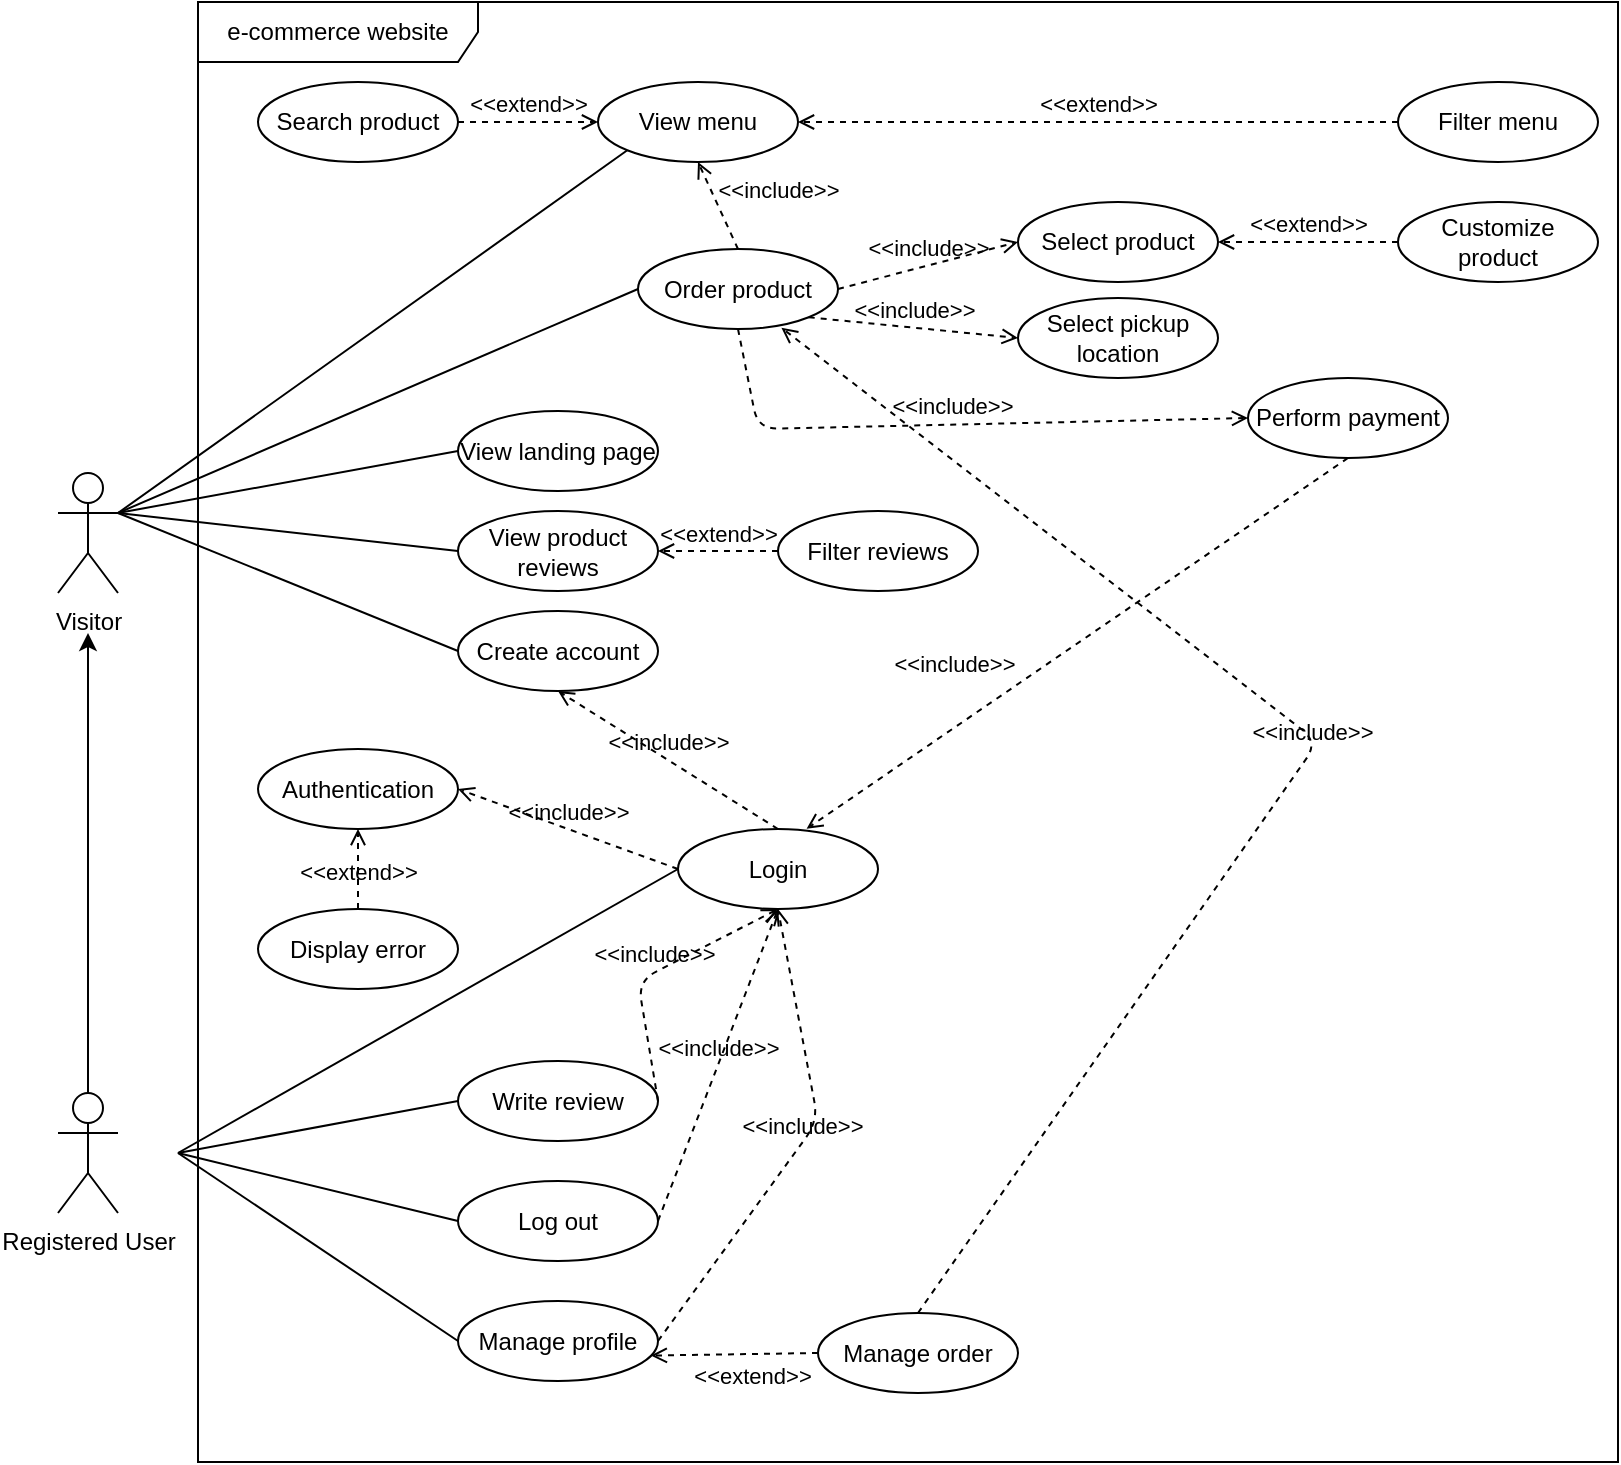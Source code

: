 <mxfile>
    <diagram id="r7dJbAfV3GpIy4L5jjtw" name="Page-1">
        <mxGraphModel dx="1438" dy="673" grid="1" gridSize="10" guides="1" tooltips="1" connect="1" arrows="1" fold="1" page="1" pageScale="1" pageWidth="1169" pageHeight="827" math="0" shadow="0">
            <root>
                <mxCell id="0"/>
                <mxCell id="1" parent="0"/>
                <mxCell id="3" value="Visitor" style="shape=umlActor;verticalLabelPosition=bottom;verticalAlign=top;html=1;" parent="1" vertex="1">
                    <mxGeometry x="200" y="275.5" width="30" height="60" as="geometry"/>
                </mxCell>
                <mxCell id="9" style="edgeStyle=none;html=1;" parent="1" source="4" edge="1">
                    <mxGeometry relative="1" as="geometry">
                        <mxPoint x="215" y="355.5" as="targetPoint"/>
                    </mxGeometry>
                </mxCell>
                <mxCell id="4" value="Registered User" style="shape=umlActor;verticalLabelPosition=bottom;verticalAlign=top;html=1;" parent="1" vertex="1">
                    <mxGeometry x="200" y="585.5" width="30" height="60" as="geometry"/>
                </mxCell>
                <mxCell id="14" value="Manage order" style="ellipse;whiteSpace=wrap;html=1;" vertex="1" parent="1">
                    <mxGeometry x="580" y="695.5" width="100" height="40" as="geometry"/>
                </mxCell>
                <mxCell id="18" value="Write review" style="ellipse;whiteSpace=wrap;html=1;" vertex="1" parent="1">
                    <mxGeometry x="400" y="569.5" width="100" height="40" as="geometry"/>
                </mxCell>
                <mxCell id="23" value="Login" style="ellipse;whiteSpace=wrap;html=1;align=center;" vertex="1" parent="1">
                    <mxGeometry x="510" y="453.5" width="100" height="40" as="geometry"/>
                </mxCell>
                <mxCell id="27" value="Order product" style="ellipse;whiteSpace=wrap;html=1;align=center;" vertex="1" parent="1">
                    <mxGeometry x="490" y="163.5" width="100" height="40" as="geometry"/>
                </mxCell>
                <mxCell id="28" value="" style="endArrow=none;html=1;rounded=0;exitX=0;exitY=0.5;exitDx=0;exitDy=0;" edge="1" parent="1" source="27">
                    <mxGeometry relative="1" as="geometry">
                        <mxPoint x="722.5" y="347" as="sourcePoint"/>
                        <mxPoint x="230" y="295.5" as="targetPoint"/>
                    </mxGeometry>
                </mxCell>
                <mxCell id="29" value="View landing page" style="ellipse;whiteSpace=wrap;html=1;align=center;" vertex="1" parent="1">
                    <mxGeometry x="400" y="244.5" width="100" height="40" as="geometry"/>
                </mxCell>
                <mxCell id="30" value="" style="endArrow=none;html=1;rounded=0;exitX=0;exitY=0.5;exitDx=0;exitDy=0;" edge="1" parent="1" source="29">
                    <mxGeometry relative="1" as="geometry">
                        <mxPoint x="722.5" y="347" as="sourcePoint"/>
                        <mxPoint x="230" y="295.5" as="targetPoint"/>
                    </mxGeometry>
                </mxCell>
                <mxCell id="31" value="View product reviews" style="ellipse;whiteSpace=wrap;html=1;" vertex="1" parent="1">
                    <mxGeometry x="400" y="294.5" width="100" height="40" as="geometry"/>
                </mxCell>
                <mxCell id="32" value="" style="endArrow=none;html=1;rounded=0;exitX=0;exitY=0.5;exitDx=0;exitDy=0;" edge="1" parent="1" source="31">
                    <mxGeometry relative="1" as="geometry">
                        <mxPoint x="722.5" y="347" as="sourcePoint"/>
                        <mxPoint x="230" y="295.5" as="targetPoint"/>
                    </mxGeometry>
                </mxCell>
                <mxCell id="33" value="Create account" style="ellipse;whiteSpace=wrap;html=1;" vertex="1" parent="1">
                    <mxGeometry x="400" y="344.5" width="100" height="40" as="geometry"/>
                </mxCell>
                <mxCell id="34" value="" style="endArrow=none;html=1;rounded=0;exitX=0;exitY=0.5;exitDx=0;exitDy=0;entryX=1;entryY=0.333;entryDx=0;entryDy=0;entryPerimeter=0;" edge="1" parent="1" source="33" target="3">
                    <mxGeometry relative="1" as="geometry">
                        <mxPoint x="722.5" y="347" as="sourcePoint"/>
                        <mxPoint x="240" y="295.5" as="targetPoint"/>
                    </mxGeometry>
                </mxCell>
                <mxCell id="37" value="Authentication" style="ellipse;whiteSpace=wrap;html=1;align=center;" vertex="1" parent="1">
                    <mxGeometry x="300" y="413.5" width="100" height="40" as="geometry"/>
                </mxCell>
                <mxCell id="38" value="Manage profile" style="ellipse;whiteSpace=wrap;html=1;" vertex="1" parent="1">
                    <mxGeometry x="400" y="689.5" width="100" height="40" as="geometry"/>
                </mxCell>
                <mxCell id="42" value="Filter menu" style="ellipse;whiteSpace=wrap;html=1;align=center;" vertex="1" parent="1">
                    <mxGeometry x="870" y="80" width="100" height="40" as="geometry"/>
                </mxCell>
                <mxCell id="43" value="&amp;lt;&amp;lt;extend&amp;gt;&amp;gt;" style="html=1;verticalAlign=bottom;labelBackgroundColor=none;endArrow=open;endFill=0;dashed=1;entryX=1;entryY=0.5;entryDx=0;entryDy=0;" edge="1" parent="1" source="42" target="44">
                    <mxGeometry width="160" relative="1" as="geometry">
                        <mxPoint x="670" y="230" as="sourcePoint"/>
                        <mxPoint x="820" y="200" as="targetPoint"/>
                    </mxGeometry>
                </mxCell>
                <mxCell id="44" value="View menu" style="ellipse;whiteSpace=wrap;html=1;align=center;" vertex="1" parent="1">
                    <mxGeometry x="470" y="80" width="100" height="40" as="geometry"/>
                </mxCell>
                <mxCell id="45" value="Select product" style="ellipse;whiteSpace=wrap;html=1;align=center;" vertex="1" parent="1">
                    <mxGeometry x="680" y="140" width="100" height="40" as="geometry"/>
                </mxCell>
                <mxCell id="46" value="Perform payment" style="ellipse;whiteSpace=wrap;html=1;align=center;" vertex="1" parent="1">
                    <mxGeometry x="795" y="228" width="100" height="40" as="geometry"/>
                </mxCell>
                <mxCell id="49" value="&amp;lt;&amp;lt;include&amp;gt;&amp;gt;" style="html=1;verticalAlign=bottom;labelBackgroundColor=none;endArrow=open;endFill=0;dashed=1;exitX=1;exitY=0.5;exitDx=0;exitDy=0;entryX=0;entryY=0.5;entryDx=0;entryDy=0;" edge="1" parent="1" source="27" target="45">
                    <mxGeometry width="160" relative="1" as="geometry">
                        <mxPoint x="640" y="290" as="sourcePoint"/>
                        <mxPoint x="800" y="290" as="targetPoint"/>
                    </mxGeometry>
                </mxCell>
                <mxCell id="50" value="Customize product" style="ellipse;whiteSpace=wrap;html=1;align=center;" vertex="1" parent="1">
                    <mxGeometry x="870" y="140" width="100" height="40" as="geometry"/>
                </mxCell>
                <mxCell id="51" value="&amp;lt;&amp;lt;extend&amp;gt;&amp;gt;" style="html=1;verticalAlign=bottom;labelBackgroundColor=none;endArrow=open;endFill=0;dashed=1;entryX=1;entryY=0.5;entryDx=0;entryDy=0;exitX=0;exitY=0.5;exitDx=0;exitDy=0;" edge="1" parent="1" source="50" target="45">
                    <mxGeometry width="160" relative="1" as="geometry">
                        <mxPoint x="880.0" y="120" as="sourcePoint"/>
                        <mxPoint x="790.0" y="120" as="targetPoint"/>
                    </mxGeometry>
                </mxCell>
                <mxCell id="52" value="Filter reviews" style="ellipse;whiteSpace=wrap;html=1;align=center;" vertex="1" parent="1">
                    <mxGeometry x="560" y="294.5" width="100" height="40" as="geometry"/>
                </mxCell>
                <mxCell id="53" value="&amp;lt;&amp;lt;extend&amp;gt;&amp;gt;" style="html=1;verticalAlign=bottom;labelBackgroundColor=none;endArrow=open;endFill=0;dashed=1;exitX=0;exitY=0.5;exitDx=0;exitDy=0;entryX=1;entryY=0.5;entryDx=0;entryDy=0;" edge="1" parent="1" source="52" target="31">
                    <mxGeometry width="160" relative="1" as="geometry">
                        <mxPoint x="530" y="275.5" as="sourcePoint"/>
                        <mxPoint x="690" y="275.5" as="targetPoint"/>
                    </mxGeometry>
                </mxCell>
                <mxCell id="57" value="Log out" style="ellipse;whiteSpace=wrap;html=1;" vertex="1" parent="1">
                    <mxGeometry x="400" y="629.5" width="100" height="40" as="geometry"/>
                </mxCell>
                <mxCell id="65" value="&amp;lt;&amp;lt;extend&amp;gt;&amp;gt;" style="html=1;verticalAlign=bottom;labelBackgroundColor=none;endArrow=open;endFill=0;dashed=1;entryX=0.964;entryY=0.682;entryDx=0;entryDy=0;entryPerimeter=0;exitX=0;exitY=0.5;exitDx=0;exitDy=0;" edge="1" parent="1" source="14" target="38">
                    <mxGeometry x="-0.2" y="20" width="160" relative="1" as="geometry">
                        <mxPoint x="560" y="716.5" as="sourcePoint"/>
                        <mxPoint x="830" y="709.5" as="targetPoint"/>
                        <mxPoint as="offset"/>
                    </mxGeometry>
                </mxCell>
                <mxCell id="70" value="" style="endArrow=none;html=1;rounded=0;exitX=0;exitY=0.5;exitDx=0;exitDy=0;" edge="1" parent="1" source="18">
                    <mxGeometry relative="1" as="geometry">
                        <mxPoint x="872.5" y="597" as="sourcePoint"/>
                        <mxPoint x="260" y="615.5" as="targetPoint"/>
                    </mxGeometry>
                </mxCell>
                <mxCell id="71" value="" style="endArrow=none;html=1;rounded=0;exitX=0;exitY=0.5;exitDx=0;exitDy=0;" edge="1" parent="1" source="57">
                    <mxGeometry relative="1" as="geometry">
                        <mxPoint x="872.5" y="597" as="sourcePoint"/>
                        <mxPoint x="260" y="615.5" as="targetPoint"/>
                    </mxGeometry>
                </mxCell>
                <mxCell id="72" value="" style="endArrow=none;html=1;rounded=0;exitX=0;exitY=0.5;exitDx=0;exitDy=0;" edge="1" parent="1" source="38">
                    <mxGeometry relative="1" as="geometry">
                        <mxPoint x="872.5" y="597" as="sourcePoint"/>
                        <mxPoint x="260" y="615.5" as="targetPoint"/>
                    </mxGeometry>
                </mxCell>
                <mxCell id="74" value="&amp;lt;&amp;lt;include&amp;gt;&amp;gt;" style="html=1;verticalAlign=bottom;labelBackgroundColor=none;endArrow=open;endFill=0;dashed=1;exitX=0.5;exitY=0;exitDx=0;exitDy=0;entryX=0.5;entryY=1;entryDx=0;entryDy=0;" edge="1" parent="1" source="23" target="33">
                    <mxGeometry width="160" relative="1" as="geometry">
                        <mxPoint x="495" y="629.5" as="sourcePoint"/>
                        <mxPoint x="470" y="388.5" as="targetPoint"/>
                    </mxGeometry>
                </mxCell>
                <mxCell id="76" value="" style="endArrow=none;html=1;rounded=0;exitX=0;exitY=0.5;exitDx=0;exitDy=0;" edge="1" parent="1" source="23">
                    <mxGeometry relative="1" as="geometry">
                        <mxPoint x="485" y="575.5" as="sourcePoint"/>
                        <mxPoint x="260" y="615.5" as="targetPoint"/>
                    </mxGeometry>
                </mxCell>
                <mxCell id="77" value="&amp;lt;&amp;lt;include&amp;gt;&amp;gt;" style="html=1;verticalAlign=bottom;labelBackgroundColor=none;endArrow=open;endFill=0;dashed=1;exitX=0;exitY=0.5;exitDx=0;exitDy=0;entryX=1;entryY=0.5;entryDx=0;entryDy=0;" edge="1" parent="1" source="23" target="37">
                    <mxGeometry width="160" relative="1" as="geometry">
                        <mxPoint x="720" y="459.5" as="sourcePoint"/>
                        <mxPoint x="510" y="489.5" as="targetPoint"/>
                        <mxPoint as="offset"/>
                    </mxGeometry>
                </mxCell>
                <mxCell id="79" value="&amp;lt;&amp;lt;include&amp;gt;&amp;gt;" style="html=1;verticalAlign=bottom;labelBackgroundColor=none;endArrow=open;endFill=0;dashed=1;exitX=0.5;exitY=1;exitDx=0;exitDy=0;entryX=0.643;entryY=-0.002;entryDx=0;entryDy=0;entryPerimeter=0;" edge="1" parent="1" source="46" target="23">
                    <mxGeometry x="0.377" y="-19" width="160" relative="1" as="geometry">
                        <mxPoint x="710" y="405.5" as="sourcePoint"/>
                        <mxPoint x="870" y="405.5" as="targetPoint"/>
                        <Array as="points"/>
                        <mxPoint as="offset"/>
                    </mxGeometry>
                </mxCell>
                <mxCell id="80" value="&amp;lt;&amp;lt;include&amp;gt;&amp;gt;" style="html=1;verticalAlign=bottom;labelBackgroundColor=none;endArrow=open;endFill=0;dashed=1;exitX=1;exitY=0.5;exitDx=0;exitDy=0;entryX=0.5;entryY=1;entryDx=0;entryDy=0;" edge="1" parent="1" source="18" target="23">
                    <mxGeometry width="160" relative="1" as="geometry">
                        <mxPoint x="720" y="539.5" as="sourcePoint"/>
                        <mxPoint x="880" y="539.5" as="targetPoint"/>
                        <Array as="points">
                            <mxPoint x="490" y="529.5"/>
                        </Array>
                    </mxGeometry>
                </mxCell>
                <mxCell id="81" value="&amp;lt;&amp;lt;include&amp;gt;&amp;gt;" style="html=1;verticalAlign=bottom;labelBackgroundColor=none;endArrow=open;endFill=0;dashed=1;exitX=1;exitY=0.5;exitDx=0;exitDy=0;entryX=0.5;entryY=1;entryDx=0;entryDy=0;" edge="1" parent="1" source="38" target="23">
                    <mxGeometry width="160" relative="1" as="geometry">
                        <mxPoint x="720" y="539.5" as="sourcePoint"/>
                        <mxPoint x="880" y="539.5" as="targetPoint"/>
                        <Array as="points">
                            <mxPoint x="580" y="599.5"/>
                        </Array>
                    </mxGeometry>
                </mxCell>
                <mxCell id="82" value="&amp;lt;&amp;lt;include&amp;gt;&amp;gt;" style="html=1;verticalAlign=bottom;labelBackgroundColor=none;endArrow=open;endFill=0;dashed=1;exitX=1;exitY=0.5;exitDx=0;exitDy=0;entryX=0.5;entryY=1;entryDx=0;entryDy=0;" edge="1" parent="1" source="57" target="23">
                    <mxGeometry x="-0.002" width="160" relative="1" as="geometry">
                        <mxPoint x="720" y="539.5" as="sourcePoint"/>
                        <mxPoint x="880" y="539.5" as="targetPoint"/>
                        <mxPoint as="offset"/>
                    </mxGeometry>
                </mxCell>
                <mxCell id="86" value="Display error" style="ellipse;whiteSpace=wrap;html=1;align=center;" vertex="1" parent="1">
                    <mxGeometry x="300" y="493.5" width="100" height="40" as="geometry"/>
                </mxCell>
                <mxCell id="87" value="&amp;lt;&amp;lt;extend&amp;gt;&amp;gt;" style="html=1;verticalAlign=bottom;labelBackgroundColor=none;endArrow=open;endFill=0;dashed=1;exitX=0.5;exitY=0;exitDx=0;exitDy=0;entryX=0.5;entryY=1;entryDx=0;entryDy=0;" edge="1" parent="1" source="86" target="37">
                    <mxGeometry x="-0.5" width="160" relative="1" as="geometry">
                        <mxPoint x="560" y="419.5" as="sourcePoint"/>
                        <mxPoint x="720" y="489.5" as="targetPoint"/>
                        <mxPoint as="offset"/>
                    </mxGeometry>
                </mxCell>
                <mxCell id="88" value="" style="endArrow=none;html=1;rounded=0;exitX=0;exitY=1;exitDx=0;exitDy=0;" edge="1" parent="1" source="44">
                    <mxGeometry relative="1" as="geometry">
                        <mxPoint x="722.5" y="207" as="sourcePoint"/>
                        <mxPoint x="230" y="295.5" as="targetPoint"/>
                    </mxGeometry>
                </mxCell>
                <mxCell id="89" value="&amp;lt;&amp;lt;include&amp;gt;&amp;gt;" style="html=1;verticalAlign=bottom;labelBackgroundColor=none;endArrow=open;endFill=0;dashed=1;exitX=0.5;exitY=0;exitDx=0;exitDy=0;entryX=0.5;entryY=1;entryDx=0;entryDy=0;" edge="1" parent="1" source="27" target="44">
                    <mxGeometry x="-0.59" y="-27" width="160" relative="1" as="geometry">
                        <mxPoint x="660" y="180" as="sourcePoint"/>
                        <mxPoint x="820" y="180" as="targetPoint"/>
                        <mxPoint as="offset"/>
                    </mxGeometry>
                </mxCell>
                <mxCell id="90" value="Search product" style="ellipse;whiteSpace=wrap;html=1;align=center;" vertex="1" parent="1">
                    <mxGeometry x="300" y="80" width="100" height="40" as="geometry"/>
                </mxCell>
                <mxCell id="91" value="&amp;lt;&amp;lt;extend&amp;gt;&amp;gt;" style="html=1;verticalAlign=bottom;labelBackgroundColor=none;endArrow=open;endFill=0;dashed=1;exitX=1;exitY=0.5;exitDx=0;exitDy=0;entryX=0;entryY=0.5;entryDx=0;entryDy=0;" edge="1" parent="1" source="90" target="44">
                    <mxGeometry width="160" relative="1" as="geometry">
                        <mxPoint x="710" y="230" as="sourcePoint"/>
                        <mxPoint x="530" y="93.5" as="targetPoint"/>
                    </mxGeometry>
                </mxCell>
                <mxCell id="98" value="Select pickup location" style="ellipse;whiteSpace=wrap;html=1;align=center;" vertex="1" parent="1">
                    <mxGeometry x="680" y="188" width="100" height="40" as="geometry"/>
                </mxCell>
                <mxCell id="99" value="&amp;lt;&amp;lt;include&amp;gt;&amp;gt;" style="html=1;verticalAlign=bottom;labelBackgroundColor=none;endArrow=open;endFill=0;dashed=1;exitX=1;exitY=1;exitDx=0;exitDy=0;entryX=0;entryY=0.5;entryDx=0;entryDy=0;" edge="1" parent="1" source="27" target="98">
                    <mxGeometry width="160" relative="1" as="geometry">
                        <mxPoint x="630" y="170" as="sourcePoint"/>
                        <mxPoint x="690" y="170" as="targetPoint"/>
                    </mxGeometry>
                </mxCell>
                <mxCell id="100" value="&amp;lt;&amp;lt;include&amp;gt;&amp;gt;" style="html=1;verticalAlign=bottom;labelBackgroundColor=none;endArrow=open;endFill=0;dashed=1;exitX=0.5;exitY=1;exitDx=0;exitDy=0;entryX=0;entryY=0.5;entryDx=0;entryDy=0;" edge="1" parent="1" source="27" target="46">
                    <mxGeometry width="160" relative="1" as="geometry">
                        <mxPoint x="700" y="283.5" as="sourcePoint"/>
                        <mxPoint x="860" y="283.5" as="targetPoint"/>
                        <Array as="points">
                            <mxPoint x="550" y="253.5"/>
                        </Array>
                    </mxGeometry>
                </mxCell>
                <mxCell id="106" value="&amp;lt;&amp;lt;include&amp;gt;&amp;gt;" style="html=1;verticalAlign=bottom;labelBackgroundColor=none;endArrow=open;endFill=0;dashed=1;exitX=0.5;exitY=0;exitDx=0;exitDy=0;entryX=0.717;entryY=0.984;entryDx=0;entryDy=0;entryPerimeter=0;" edge="1" parent="1" source="14" target="27">
                    <mxGeometry width="160" relative="1" as="geometry">
                        <mxPoint x="985" y="483.75" as="sourcePoint"/>
                        <mxPoint x="810" y="440" as="targetPoint"/>
                        <Array as="points">
                            <mxPoint x="830" y="410"/>
                        </Array>
                    </mxGeometry>
                </mxCell>
                <mxCell id="107" value="e-commerce website" style="shape=umlFrame;whiteSpace=wrap;html=1;width=140;height=30;" vertex="1" parent="1">
                    <mxGeometry x="270" y="40" width="710" height="730" as="geometry"/>
                </mxCell>
            </root>
        </mxGraphModel>
    </diagram>
</mxfile>
